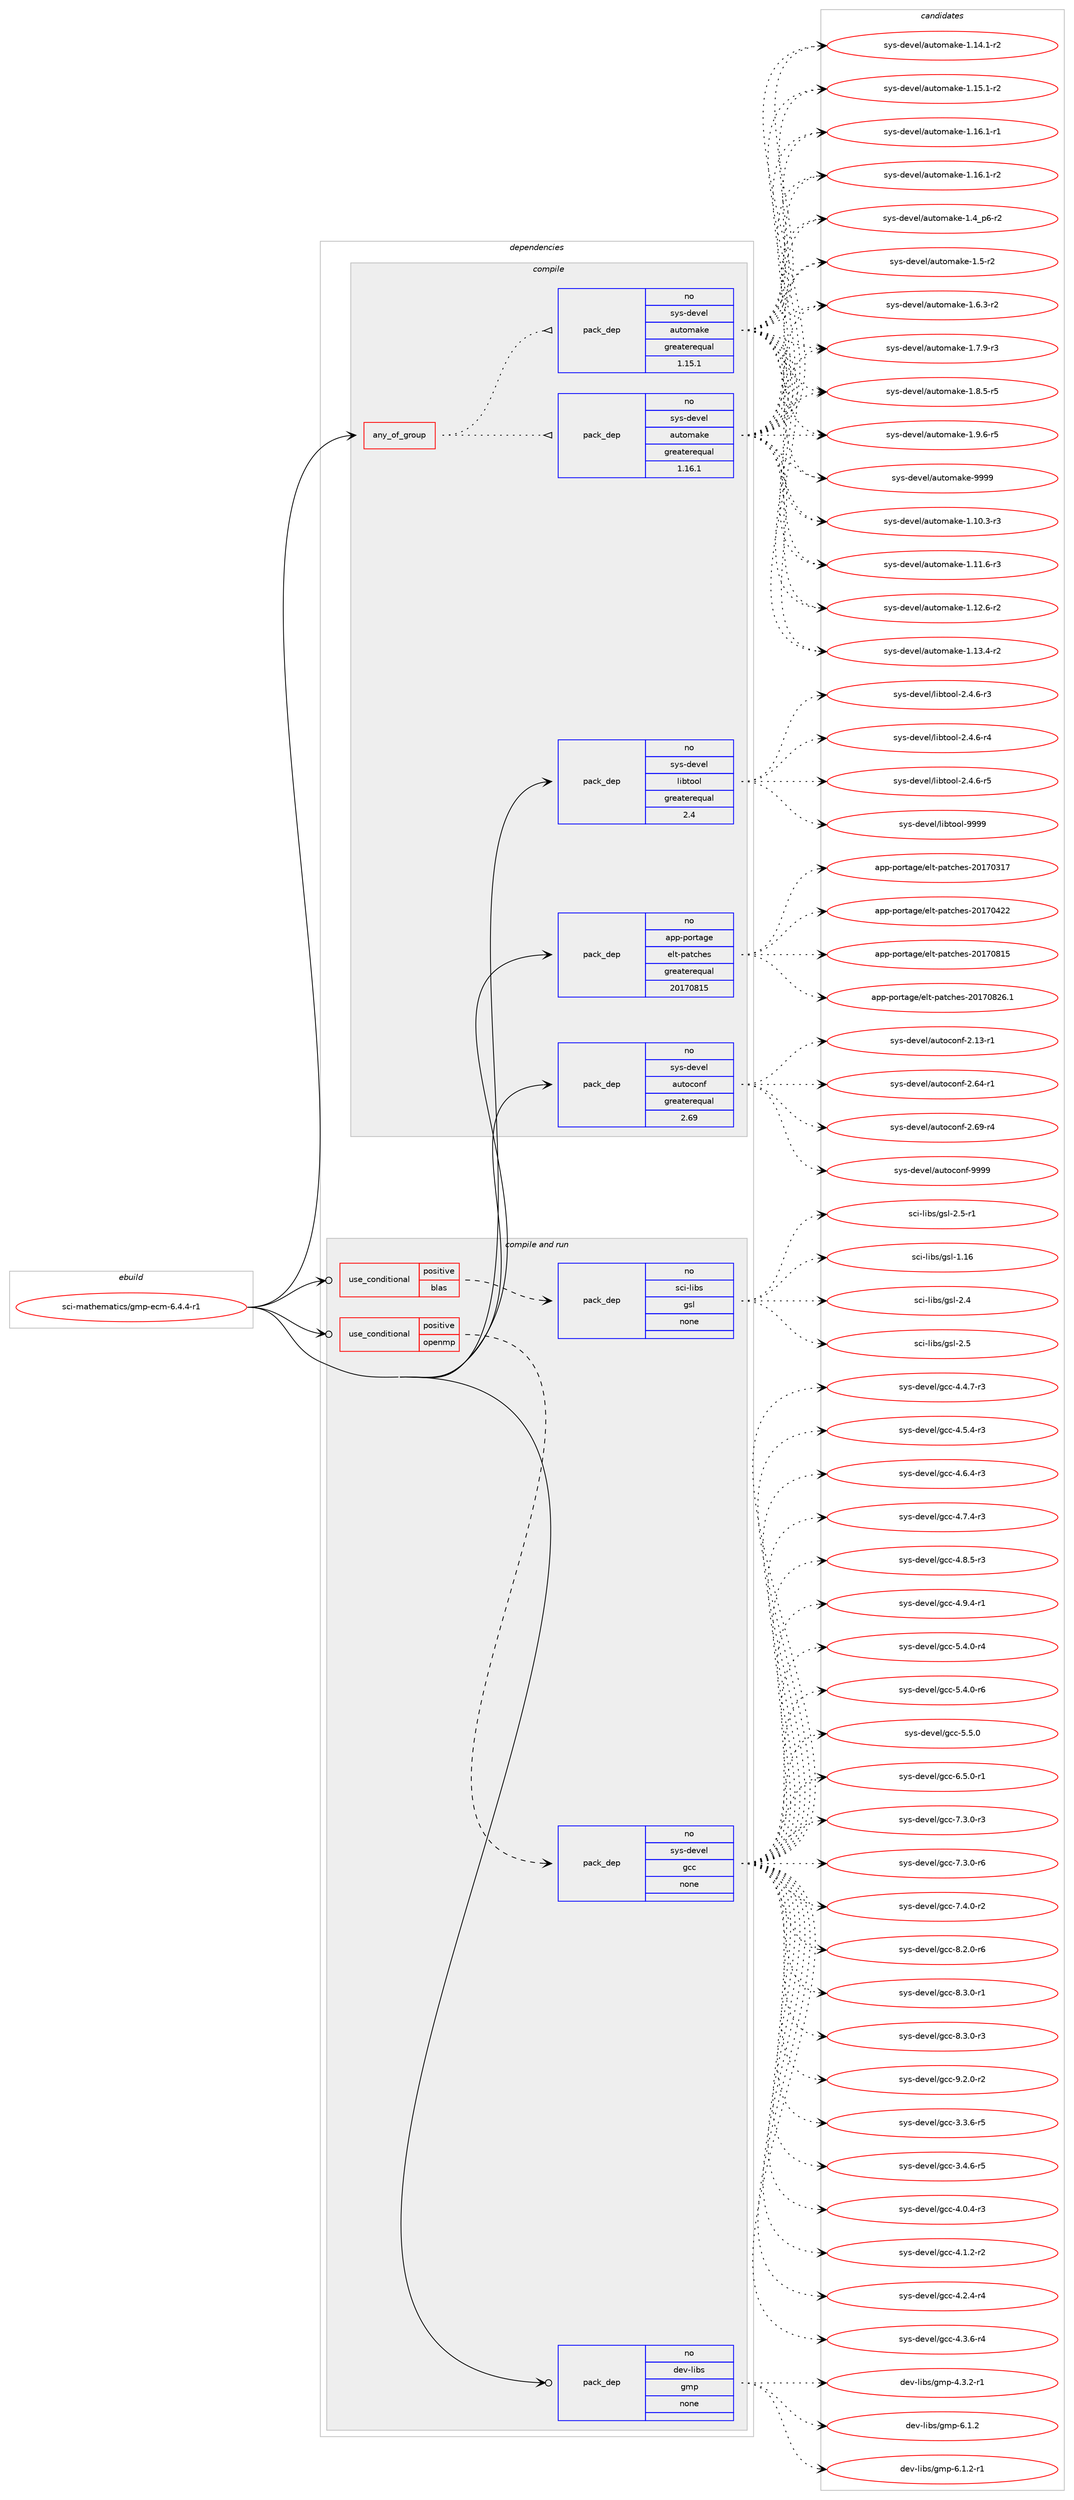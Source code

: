 digraph prolog {

# *************
# Graph options
# *************

newrank=true;
concentrate=true;
compound=true;
graph [rankdir=LR,fontname=Helvetica,fontsize=10,ranksep=1.5];#, ranksep=2.5, nodesep=0.2];
edge  [arrowhead=vee];
node  [fontname=Helvetica,fontsize=10];

# **********
# The ebuild
# **********

subgraph cluster_leftcol {
color=gray;
rank=same;
label=<<i>ebuild</i>>;
id [label="sci-mathematics/gmp-ecm-6.4.4-r1", color=red, width=4, href="../sci-mathematics/gmp-ecm-6.4.4-r1.svg"];
}

# ****************
# The dependencies
# ****************

subgraph cluster_midcol {
color=gray;
label=<<i>dependencies</i>>;
subgraph cluster_compile {
fillcolor="#eeeeee";
style=filled;
label=<<i>compile</i>>;
subgraph any14709 {
dependency861265 [label=<<TABLE BORDER="0" CELLBORDER="1" CELLSPACING="0" CELLPADDING="4"><TR><TD CELLPADDING="10">any_of_group</TD></TR></TABLE>>, shape=none, color=red];subgraph pack636955 {
dependency861266 [label=<<TABLE BORDER="0" CELLBORDER="1" CELLSPACING="0" CELLPADDING="4" WIDTH="220"><TR><TD ROWSPAN="6" CELLPADDING="30">pack_dep</TD></TR><TR><TD WIDTH="110">no</TD></TR><TR><TD>sys-devel</TD></TR><TR><TD>automake</TD></TR><TR><TD>greaterequal</TD></TR><TR><TD>1.16.1</TD></TR></TABLE>>, shape=none, color=blue];
}
dependency861265:e -> dependency861266:w [weight=20,style="dotted",arrowhead="oinv"];
subgraph pack636956 {
dependency861267 [label=<<TABLE BORDER="0" CELLBORDER="1" CELLSPACING="0" CELLPADDING="4" WIDTH="220"><TR><TD ROWSPAN="6" CELLPADDING="30">pack_dep</TD></TR><TR><TD WIDTH="110">no</TD></TR><TR><TD>sys-devel</TD></TR><TR><TD>automake</TD></TR><TR><TD>greaterequal</TD></TR><TR><TD>1.15.1</TD></TR></TABLE>>, shape=none, color=blue];
}
dependency861265:e -> dependency861267:w [weight=20,style="dotted",arrowhead="oinv"];
}
id:e -> dependency861265:w [weight=20,style="solid",arrowhead="vee"];
subgraph pack636957 {
dependency861268 [label=<<TABLE BORDER="0" CELLBORDER="1" CELLSPACING="0" CELLPADDING="4" WIDTH="220"><TR><TD ROWSPAN="6" CELLPADDING="30">pack_dep</TD></TR><TR><TD WIDTH="110">no</TD></TR><TR><TD>app-portage</TD></TR><TR><TD>elt-patches</TD></TR><TR><TD>greaterequal</TD></TR><TR><TD>20170815</TD></TR></TABLE>>, shape=none, color=blue];
}
id:e -> dependency861268:w [weight=20,style="solid",arrowhead="vee"];
subgraph pack636958 {
dependency861269 [label=<<TABLE BORDER="0" CELLBORDER="1" CELLSPACING="0" CELLPADDING="4" WIDTH="220"><TR><TD ROWSPAN="6" CELLPADDING="30">pack_dep</TD></TR><TR><TD WIDTH="110">no</TD></TR><TR><TD>sys-devel</TD></TR><TR><TD>autoconf</TD></TR><TR><TD>greaterequal</TD></TR><TR><TD>2.69</TD></TR></TABLE>>, shape=none, color=blue];
}
id:e -> dependency861269:w [weight=20,style="solid",arrowhead="vee"];
subgraph pack636959 {
dependency861270 [label=<<TABLE BORDER="0" CELLBORDER="1" CELLSPACING="0" CELLPADDING="4" WIDTH="220"><TR><TD ROWSPAN="6" CELLPADDING="30">pack_dep</TD></TR><TR><TD WIDTH="110">no</TD></TR><TR><TD>sys-devel</TD></TR><TR><TD>libtool</TD></TR><TR><TD>greaterequal</TD></TR><TR><TD>2.4</TD></TR></TABLE>>, shape=none, color=blue];
}
id:e -> dependency861270:w [weight=20,style="solid",arrowhead="vee"];
}
subgraph cluster_compileandrun {
fillcolor="#eeeeee";
style=filled;
label=<<i>compile and run</i>>;
subgraph cond209089 {
dependency861271 [label=<<TABLE BORDER="0" CELLBORDER="1" CELLSPACING="0" CELLPADDING="4"><TR><TD ROWSPAN="3" CELLPADDING="10">use_conditional</TD></TR><TR><TD>positive</TD></TR><TR><TD>blas</TD></TR></TABLE>>, shape=none, color=red];
subgraph pack636960 {
dependency861272 [label=<<TABLE BORDER="0" CELLBORDER="1" CELLSPACING="0" CELLPADDING="4" WIDTH="220"><TR><TD ROWSPAN="6" CELLPADDING="30">pack_dep</TD></TR><TR><TD WIDTH="110">no</TD></TR><TR><TD>sci-libs</TD></TR><TR><TD>gsl</TD></TR><TR><TD>none</TD></TR><TR><TD></TD></TR></TABLE>>, shape=none, color=blue];
}
dependency861271:e -> dependency861272:w [weight=20,style="dashed",arrowhead="vee"];
}
id:e -> dependency861271:w [weight=20,style="solid",arrowhead="odotvee"];
subgraph cond209090 {
dependency861273 [label=<<TABLE BORDER="0" CELLBORDER="1" CELLSPACING="0" CELLPADDING="4"><TR><TD ROWSPAN="3" CELLPADDING="10">use_conditional</TD></TR><TR><TD>positive</TD></TR><TR><TD>openmp</TD></TR></TABLE>>, shape=none, color=red];
subgraph pack636961 {
dependency861274 [label=<<TABLE BORDER="0" CELLBORDER="1" CELLSPACING="0" CELLPADDING="4" WIDTH="220"><TR><TD ROWSPAN="6" CELLPADDING="30">pack_dep</TD></TR><TR><TD WIDTH="110">no</TD></TR><TR><TD>sys-devel</TD></TR><TR><TD>gcc</TD></TR><TR><TD>none</TD></TR><TR><TD></TD></TR></TABLE>>, shape=none, color=blue];
}
dependency861273:e -> dependency861274:w [weight=20,style="dashed",arrowhead="vee"];
}
id:e -> dependency861273:w [weight=20,style="solid",arrowhead="odotvee"];
subgraph pack636962 {
dependency861275 [label=<<TABLE BORDER="0" CELLBORDER="1" CELLSPACING="0" CELLPADDING="4" WIDTH="220"><TR><TD ROWSPAN="6" CELLPADDING="30">pack_dep</TD></TR><TR><TD WIDTH="110">no</TD></TR><TR><TD>dev-libs</TD></TR><TR><TD>gmp</TD></TR><TR><TD>none</TD></TR><TR><TD></TD></TR></TABLE>>, shape=none, color=blue];
}
id:e -> dependency861275:w [weight=20,style="solid",arrowhead="odotvee"];
}
subgraph cluster_run {
fillcolor="#eeeeee";
style=filled;
label=<<i>run</i>>;
}
}

# **************
# The candidates
# **************

subgraph cluster_choices {
rank=same;
color=gray;
label=<<i>candidates</i>>;

subgraph choice636955 {
color=black;
nodesep=1;
choice11512111545100101118101108479711711611110997107101454946494846514511451 [label="sys-devel/automake-1.10.3-r3", color=red, width=4,href="../sys-devel/automake-1.10.3-r3.svg"];
choice11512111545100101118101108479711711611110997107101454946494946544511451 [label="sys-devel/automake-1.11.6-r3", color=red, width=4,href="../sys-devel/automake-1.11.6-r3.svg"];
choice11512111545100101118101108479711711611110997107101454946495046544511450 [label="sys-devel/automake-1.12.6-r2", color=red, width=4,href="../sys-devel/automake-1.12.6-r2.svg"];
choice11512111545100101118101108479711711611110997107101454946495146524511450 [label="sys-devel/automake-1.13.4-r2", color=red, width=4,href="../sys-devel/automake-1.13.4-r2.svg"];
choice11512111545100101118101108479711711611110997107101454946495246494511450 [label="sys-devel/automake-1.14.1-r2", color=red, width=4,href="../sys-devel/automake-1.14.1-r2.svg"];
choice11512111545100101118101108479711711611110997107101454946495346494511450 [label="sys-devel/automake-1.15.1-r2", color=red, width=4,href="../sys-devel/automake-1.15.1-r2.svg"];
choice11512111545100101118101108479711711611110997107101454946495446494511449 [label="sys-devel/automake-1.16.1-r1", color=red, width=4,href="../sys-devel/automake-1.16.1-r1.svg"];
choice11512111545100101118101108479711711611110997107101454946495446494511450 [label="sys-devel/automake-1.16.1-r2", color=red, width=4,href="../sys-devel/automake-1.16.1-r2.svg"];
choice115121115451001011181011084797117116111109971071014549465295112544511450 [label="sys-devel/automake-1.4_p6-r2", color=red, width=4,href="../sys-devel/automake-1.4_p6-r2.svg"];
choice11512111545100101118101108479711711611110997107101454946534511450 [label="sys-devel/automake-1.5-r2", color=red, width=4,href="../sys-devel/automake-1.5-r2.svg"];
choice115121115451001011181011084797117116111109971071014549465446514511450 [label="sys-devel/automake-1.6.3-r2", color=red, width=4,href="../sys-devel/automake-1.6.3-r2.svg"];
choice115121115451001011181011084797117116111109971071014549465546574511451 [label="sys-devel/automake-1.7.9-r3", color=red, width=4,href="../sys-devel/automake-1.7.9-r3.svg"];
choice115121115451001011181011084797117116111109971071014549465646534511453 [label="sys-devel/automake-1.8.5-r5", color=red, width=4,href="../sys-devel/automake-1.8.5-r5.svg"];
choice115121115451001011181011084797117116111109971071014549465746544511453 [label="sys-devel/automake-1.9.6-r5", color=red, width=4,href="../sys-devel/automake-1.9.6-r5.svg"];
choice115121115451001011181011084797117116111109971071014557575757 [label="sys-devel/automake-9999", color=red, width=4,href="../sys-devel/automake-9999.svg"];
dependency861266:e -> choice11512111545100101118101108479711711611110997107101454946494846514511451:w [style=dotted,weight="100"];
dependency861266:e -> choice11512111545100101118101108479711711611110997107101454946494946544511451:w [style=dotted,weight="100"];
dependency861266:e -> choice11512111545100101118101108479711711611110997107101454946495046544511450:w [style=dotted,weight="100"];
dependency861266:e -> choice11512111545100101118101108479711711611110997107101454946495146524511450:w [style=dotted,weight="100"];
dependency861266:e -> choice11512111545100101118101108479711711611110997107101454946495246494511450:w [style=dotted,weight="100"];
dependency861266:e -> choice11512111545100101118101108479711711611110997107101454946495346494511450:w [style=dotted,weight="100"];
dependency861266:e -> choice11512111545100101118101108479711711611110997107101454946495446494511449:w [style=dotted,weight="100"];
dependency861266:e -> choice11512111545100101118101108479711711611110997107101454946495446494511450:w [style=dotted,weight="100"];
dependency861266:e -> choice115121115451001011181011084797117116111109971071014549465295112544511450:w [style=dotted,weight="100"];
dependency861266:e -> choice11512111545100101118101108479711711611110997107101454946534511450:w [style=dotted,weight="100"];
dependency861266:e -> choice115121115451001011181011084797117116111109971071014549465446514511450:w [style=dotted,weight="100"];
dependency861266:e -> choice115121115451001011181011084797117116111109971071014549465546574511451:w [style=dotted,weight="100"];
dependency861266:e -> choice115121115451001011181011084797117116111109971071014549465646534511453:w [style=dotted,weight="100"];
dependency861266:e -> choice115121115451001011181011084797117116111109971071014549465746544511453:w [style=dotted,weight="100"];
dependency861266:e -> choice115121115451001011181011084797117116111109971071014557575757:w [style=dotted,weight="100"];
}
subgraph choice636956 {
color=black;
nodesep=1;
choice11512111545100101118101108479711711611110997107101454946494846514511451 [label="sys-devel/automake-1.10.3-r3", color=red, width=4,href="../sys-devel/automake-1.10.3-r3.svg"];
choice11512111545100101118101108479711711611110997107101454946494946544511451 [label="sys-devel/automake-1.11.6-r3", color=red, width=4,href="../sys-devel/automake-1.11.6-r3.svg"];
choice11512111545100101118101108479711711611110997107101454946495046544511450 [label="sys-devel/automake-1.12.6-r2", color=red, width=4,href="../sys-devel/automake-1.12.6-r2.svg"];
choice11512111545100101118101108479711711611110997107101454946495146524511450 [label="sys-devel/automake-1.13.4-r2", color=red, width=4,href="../sys-devel/automake-1.13.4-r2.svg"];
choice11512111545100101118101108479711711611110997107101454946495246494511450 [label="sys-devel/automake-1.14.1-r2", color=red, width=4,href="../sys-devel/automake-1.14.1-r2.svg"];
choice11512111545100101118101108479711711611110997107101454946495346494511450 [label="sys-devel/automake-1.15.1-r2", color=red, width=4,href="../sys-devel/automake-1.15.1-r2.svg"];
choice11512111545100101118101108479711711611110997107101454946495446494511449 [label="sys-devel/automake-1.16.1-r1", color=red, width=4,href="../sys-devel/automake-1.16.1-r1.svg"];
choice11512111545100101118101108479711711611110997107101454946495446494511450 [label="sys-devel/automake-1.16.1-r2", color=red, width=4,href="../sys-devel/automake-1.16.1-r2.svg"];
choice115121115451001011181011084797117116111109971071014549465295112544511450 [label="sys-devel/automake-1.4_p6-r2", color=red, width=4,href="../sys-devel/automake-1.4_p6-r2.svg"];
choice11512111545100101118101108479711711611110997107101454946534511450 [label="sys-devel/automake-1.5-r2", color=red, width=4,href="../sys-devel/automake-1.5-r2.svg"];
choice115121115451001011181011084797117116111109971071014549465446514511450 [label="sys-devel/automake-1.6.3-r2", color=red, width=4,href="../sys-devel/automake-1.6.3-r2.svg"];
choice115121115451001011181011084797117116111109971071014549465546574511451 [label="sys-devel/automake-1.7.9-r3", color=red, width=4,href="../sys-devel/automake-1.7.9-r3.svg"];
choice115121115451001011181011084797117116111109971071014549465646534511453 [label="sys-devel/automake-1.8.5-r5", color=red, width=4,href="../sys-devel/automake-1.8.5-r5.svg"];
choice115121115451001011181011084797117116111109971071014549465746544511453 [label="sys-devel/automake-1.9.6-r5", color=red, width=4,href="../sys-devel/automake-1.9.6-r5.svg"];
choice115121115451001011181011084797117116111109971071014557575757 [label="sys-devel/automake-9999", color=red, width=4,href="../sys-devel/automake-9999.svg"];
dependency861267:e -> choice11512111545100101118101108479711711611110997107101454946494846514511451:w [style=dotted,weight="100"];
dependency861267:e -> choice11512111545100101118101108479711711611110997107101454946494946544511451:w [style=dotted,weight="100"];
dependency861267:e -> choice11512111545100101118101108479711711611110997107101454946495046544511450:w [style=dotted,weight="100"];
dependency861267:e -> choice11512111545100101118101108479711711611110997107101454946495146524511450:w [style=dotted,weight="100"];
dependency861267:e -> choice11512111545100101118101108479711711611110997107101454946495246494511450:w [style=dotted,weight="100"];
dependency861267:e -> choice11512111545100101118101108479711711611110997107101454946495346494511450:w [style=dotted,weight="100"];
dependency861267:e -> choice11512111545100101118101108479711711611110997107101454946495446494511449:w [style=dotted,weight="100"];
dependency861267:e -> choice11512111545100101118101108479711711611110997107101454946495446494511450:w [style=dotted,weight="100"];
dependency861267:e -> choice115121115451001011181011084797117116111109971071014549465295112544511450:w [style=dotted,weight="100"];
dependency861267:e -> choice11512111545100101118101108479711711611110997107101454946534511450:w [style=dotted,weight="100"];
dependency861267:e -> choice115121115451001011181011084797117116111109971071014549465446514511450:w [style=dotted,weight="100"];
dependency861267:e -> choice115121115451001011181011084797117116111109971071014549465546574511451:w [style=dotted,weight="100"];
dependency861267:e -> choice115121115451001011181011084797117116111109971071014549465646534511453:w [style=dotted,weight="100"];
dependency861267:e -> choice115121115451001011181011084797117116111109971071014549465746544511453:w [style=dotted,weight="100"];
dependency861267:e -> choice115121115451001011181011084797117116111109971071014557575757:w [style=dotted,weight="100"];
}
subgraph choice636957 {
color=black;
nodesep=1;
choice97112112451121111141169710310147101108116451129711699104101115455048495548514955 [label="app-portage/elt-patches-20170317", color=red, width=4,href="../app-portage/elt-patches-20170317.svg"];
choice97112112451121111141169710310147101108116451129711699104101115455048495548525050 [label="app-portage/elt-patches-20170422", color=red, width=4,href="../app-portage/elt-patches-20170422.svg"];
choice97112112451121111141169710310147101108116451129711699104101115455048495548564953 [label="app-portage/elt-patches-20170815", color=red, width=4,href="../app-portage/elt-patches-20170815.svg"];
choice971121124511211111411697103101471011081164511297116991041011154550484955485650544649 [label="app-portage/elt-patches-20170826.1", color=red, width=4,href="../app-portage/elt-patches-20170826.1.svg"];
dependency861268:e -> choice97112112451121111141169710310147101108116451129711699104101115455048495548514955:w [style=dotted,weight="100"];
dependency861268:e -> choice97112112451121111141169710310147101108116451129711699104101115455048495548525050:w [style=dotted,weight="100"];
dependency861268:e -> choice97112112451121111141169710310147101108116451129711699104101115455048495548564953:w [style=dotted,weight="100"];
dependency861268:e -> choice971121124511211111411697103101471011081164511297116991041011154550484955485650544649:w [style=dotted,weight="100"];
}
subgraph choice636958 {
color=black;
nodesep=1;
choice1151211154510010111810110847971171161119911111010245504649514511449 [label="sys-devel/autoconf-2.13-r1", color=red, width=4,href="../sys-devel/autoconf-2.13-r1.svg"];
choice1151211154510010111810110847971171161119911111010245504654524511449 [label="sys-devel/autoconf-2.64-r1", color=red, width=4,href="../sys-devel/autoconf-2.64-r1.svg"];
choice1151211154510010111810110847971171161119911111010245504654574511452 [label="sys-devel/autoconf-2.69-r4", color=red, width=4,href="../sys-devel/autoconf-2.69-r4.svg"];
choice115121115451001011181011084797117116111991111101024557575757 [label="sys-devel/autoconf-9999", color=red, width=4,href="../sys-devel/autoconf-9999.svg"];
dependency861269:e -> choice1151211154510010111810110847971171161119911111010245504649514511449:w [style=dotted,weight="100"];
dependency861269:e -> choice1151211154510010111810110847971171161119911111010245504654524511449:w [style=dotted,weight="100"];
dependency861269:e -> choice1151211154510010111810110847971171161119911111010245504654574511452:w [style=dotted,weight="100"];
dependency861269:e -> choice115121115451001011181011084797117116111991111101024557575757:w [style=dotted,weight="100"];
}
subgraph choice636959 {
color=black;
nodesep=1;
choice1151211154510010111810110847108105981161111111084550465246544511451 [label="sys-devel/libtool-2.4.6-r3", color=red, width=4,href="../sys-devel/libtool-2.4.6-r3.svg"];
choice1151211154510010111810110847108105981161111111084550465246544511452 [label="sys-devel/libtool-2.4.6-r4", color=red, width=4,href="../sys-devel/libtool-2.4.6-r4.svg"];
choice1151211154510010111810110847108105981161111111084550465246544511453 [label="sys-devel/libtool-2.4.6-r5", color=red, width=4,href="../sys-devel/libtool-2.4.6-r5.svg"];
choice1151211154510010111810110847108105981161111111084557575757 [label="sys-devel/libtool-9999", color=red, width=4,href="../sys-devel/libtool-9999.svg"];
dependency861270:e -> choice1151211154510010111810110847108105981161111111084550465246544511451:w [style=dotted,weight="100"];
dependency861270:e -> choice1151211154510010111810110847108105981161111111084550465246544511452:w [style=dotted,weight="100"];
dependency861270:e -> choice1151211154510010111810110847108105981161111111084550465246544511453:w [style=dotted,weight="100"];
dependency861270:e -> choice1151211154510010111810110847108105981161111111084557575757:w [style=dotted,weight="100"];
}
subgraph choice636960 {
color=black;
nodesep=1;
choice115991054510810598115471031151084549464954 [label="sci-libs/gsl-1.16", color=red, width=4,href="../sci-libs/gsl-1.16.svg"];
choice1159910545108105981154710311510845504652 [label="sci-libs/gsl-2.4", color=red, width=4,href="../sci-libs/gsl-2.4.svg"];
choice1159910545108105981154710311510845504653 [label="sci-libs/gsl-2.5", color=red, width=4,href="../sci-libs/gsl-2.5.svg"];
choice11599105451081059811547103115108455046534511449 [label="sci-libs/gsl-2.5-r1", color=red, width=4,href="../sci-libs/gsl-2.5-r1.svg"];
dependency861272:e -> choice115991054510810598115471031151084549464954:w [style=dotted,weight="100"];
dependency861272:e -> choice1159910545108105981154710311510845504652:w [style=dotted,weight="100"];
dependency861272:e -> choice1159910545108105981154710311510845504653:w [style=dotted,weight="100"];
dependency861272:e -> choice11599105451081059811547103115108455046534511449:w [style=dotted,weight="100"];
}
subgraph choice636961 {
color=black;
nodesep=1;
choice115121115451001011181011084710399994551465146544511453 [label="sys-devel/gcc-3.3.6-r5", color=red, width=4,href="../sys-devel/gcc-3.3.6-r5.svg"];
choice115121115451001011181011084710399994551465246544511453 [label="sys-devel/gcc-3.4.6-r5", color=red, width=4,href="../sys-devel/gcc-3.4.6-r5.svg"];
choice115121115451001011181011084710399994552464846524511451 [label="sys-devel/gcc-4.0.4-r3", color=red, width=4,href="../sys-devel/gcc-4.0.4-r3.svg"];
choice115121115451001011181011084710399994552464946504511450 [label="sys-devel/gcc-4.1.2-r2", color=red, width=4,href="../sys-devel/gcc-4.1.2-r2.svg"];
choice115121115451001011181011084710399994552465046524511452 [label="sys-devel/gcc-4.2.4-r4", color=red, width=4,href="../sys-devel/gcc-4.2.4-r4.svg"];
choice115121115451001011181011084710399994552465146544511452 [label="sys-devel/gcc-4.3.6-r4", color=red, width=4,href="../sys-devel/gcc-4.3.6-r4.svg"];
choice115121115451001011181011084710399994552465246554511451 [label="sys-devel/gcc-4.4.7-r3", color=red, width=4,href="../sys-devel/gcc-4.4.7-r3.svg"];
choice115121115451001011181011084710399994552465346524511451 [label="sys-devel/gcc-4.5.4-r3", color=red, width=4,href="../sys-devel/gcc-4.5.4-r3.svg"];
choice115121115451001011181011084710399994552465446524511451 [label="sys-devel/gcc-4.6.4-r3", color=red, width=4,href="../sys-devel/gcc-4.6.4-r3.svg"];
choice115121115451001011181011084710399994552465546524511451 [label="sys-devel/gcc-4.7.4-r3", color=red, width=4,href="../sys-devel/gcc-4.7.4-r3.svg"];
choice115121115451001011181011084710399994552465646534511451 [label="sys-devel/gcc-4.8.5-r3", color=red, width=4,href="../sys-devel/gcc-4.8.5-r3.svg"];
choice115121115451001011181011084710399994552465746524511449 [label="sys-devel/gcc-4.9.4-r1", color=red, width=4,href="../sys-devel/gcc-4.9.4-r1.svg"];
choice115121115451001011181011084710399994553465246484511452 [label="sys-devel/gcc-5.4.0-r4", color=red, width=4,href="../sys-devel/gcc-5.4.0-r4.svg"];
choice115121115451001011181011084710399994553465246484511454 [label="sys-devel/gcc-5.4.0-r6", color=red, width=4,href="../sys-devel/gcc-5.4.0-r6.svg"];
choice11512111545100101118101108471039999455346534648 [label="sys-devel/gcc-5.5.0", color=red, width=4,href="../sys-devel/gcc-5.5.0.svg"];
choice115121115451001011181011084710399994554465346484511449 [label="sys-devel/gcc-6.5.0-r1", color=red, width=4,href="../sys-devel/gcc-6.5.0-r1.svg"];
choice115121115451001011181011084710399994555465146484511451 [label="sys-devel/gcc-7.3.0-r3", color=red, width=4,href="../sys-devel/gcc-7.3.0-r3.svg"];
choice115121115451001011181011084710399994555465146484511454 [label="sys-devel/gcc-7.3.0-r6", color=red, width=4,href="../sys-devel/gcc-7.3.0-r6.svg"];
choice115121115451001011181011084710399994555465246484511450 [label="sys-devel/gcc-7.4.0-r2", color=red, width=4,href="../sys-devel/gcc-7.4.0-r2.svg"];
choice115121115451001011181011084710399994556465046484511454 [label="sys-devel/gcc-8.2.0-r6", color=red, width=4,href="../sys-devel/gcc-8.2.0-r6.svg"];
choice115121115451001011181011084710399994556465146484511449 [label="sys-devel/gcc-8.3.0-r1", color=red, width=4,href="../sys-devel/gcc-8.3.0-r1.svg"];
choice115121115451001011181011084710399994556465146484511451 [label="sys-devel/gcc-8.3.0-r3", color=red, width=4,href="../sys-devel/gcc-8.3.0-r3.svg"];
choice115121115451001011181011084710399994557465046484511450 [label="sys-devel/gcc-9.2.0-r2", color=red, width=4,href="../sys-devel/gcc-9.2.0-r2.svg"];
dependency861274:e -> choice115121115451001011181011084710399994551465146544511453:w [style=dotted,weight="100"];
dependency861274:e -> choice115121115451001011181011084710399994551465246544511453:w [style=dotted,weight="100"];
dependency861274:e -> choice115121115451001011181011084710399994552464846524511451:w [style=dotted,weight="100"];
dependency861274:e -> choice115121115451001011181011084710399994552464946504511450:w [style=dotted,weight="100"];
dependency861274:e -> choice115121115451001011181011084710399994552465046524511452:w [style=dotted,weight="100"];
dependency861274:e -> choice115121115451001011181011084710399994552465146544511452:w [style=dotted,weight="100"];
dependency861274:e -> choice115121115451001011181011084710399994552465246554511451:w [style=dotted,weight="100"];
dependency861274:e -> choice115121115451001011181011084710399994552465346524511451:w [style=dotted,weight="100"];
dependency861274:e -> choice115121115451001011181011084710399994552465446524511451:w [style=dotted,weight="100"];
dependency861274:e -> choice115121115451001011181011084710399994552465546524511451:w [style=dotted,weight="100"];
dependency861274:e -> choice115121115451001011181011084710399994552465646534511451:w [style=dotted,weight="100"];
dependency861274:e -> choice115121115451001011181011084710399994552465746524511449:w [style=dotted,weight="100"];
dependency861274:e -> choice115121115451001011181011084710399994553465246484511452:w [style=dotted,weight="100"];
dependency861274:e -> choice115121115451001011181011084710399994553465246484511454:w [style=dotted,weight="100"];
dependency861274:e -> choice11512111545100101118101108471039999455346534648:w [style=dotted,weight="100"];
dependency861274:e -> choice115121115451001011181011084710399994554465346484511449:w [style=dotted,weight="100"];
dependency861274:e -> choice115121115451001011181011084710399994555465146484511451:w [style=dotted,weight="100"];
dependency861274:e -> choice115121115451001011181011084710399994555465146484511454:w [style=dotted,weight="100"];
dependency861274:e -> choice115121115451001011181011084710399994555465246484511450:w [style=dotted,weight="100"];
dependency861274:e -> choice115121115451001011181011084710399994556465046484511454:w [style=dotted,weight="100"];
dependency861274:e -> choice115121115451001011181011084710399994556465146484511449:w [style=dotted,weight="100"];
dependency861274:e -> choice115121115451001011181011084710399994556465146484511451:w [style=dotted,weight="100"];
dependency861274:e -> choice115121115451001011181011084710399994557465046484511450:w [style=dotted,weight="100"];
}
subgraph choice636962 {
color=black;
nodesep=1;
choice1001011184510810598115471031091124552465146504511449 [label="dev-libs/gmp-4.3.2-r1", color=red, width=4,href="../dev-libs/gmp-4.3.2-r1.svg"];
choice100101118451081059811547103109112455446494650 [label="dev-libs/gmp-6.1.2", color=red, width=4,href="../dev-libs/gmp-6.1.2.svg"];
choice1001011184510810598115471031091124554464946504511449 [label="dev-libs/gmp-6.1.2-r1", color=red, width=4,href="../dev-libs/gmp-6.1.2-r1.svg"];
dependency861275:e -> choice1001011184510810598115471031091124552465146504511449:w [style=dotted,weight="100"];
dependency861275:e -> choice100101118451081059811547103109112455446494650:w [style=dotted,weight="100"];
dependency861275:e -> choice1001011184510810598115471031091124554464946504511449:w [style=dotted,weight="100"];
}
}

}
